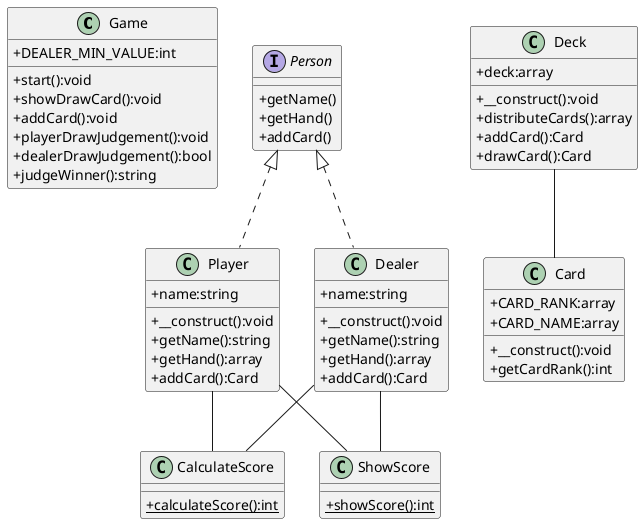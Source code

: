 @startuml
skinparam classAttributeIconSize 0

class Game {
  +DEALER_MIN_VALUE:int
  +start():void
  +showDrawCard():void
  +addCard():void
  +playerDrawJudgement():void
  +dealerDrawJudgement():bool
  +judgeWinner():string
}

interface Person {
  +getName()
  +getHand()
  +addCard()
}

class Player implements Person {
  +name:string
  +__construct():void
  +getName():string
  +getHand():array
  +addCard():Card
}

class Dealer implements Person {
  +name:string
  +__construct():void
  +getName():string
  +getHand():array
  +addCard():Card
}

class Card {
  +CARD_RANK:array
  +CARD_NAME:array
  ' -suit:string
  ' -num:string
  +__construct():void
  +getCardRank():int
  ' +getSuit():string
  ' +getNum():mixed
  ' +getCardName():string
}

class Deck {
  +deck:array
  +__construct():void
  +distributeCards():array
  +addCard():Card
  +drawCard():Card
}

class CalculateScore {
  {static}+calculateScore():int
}

class ShowScore {
  {static}+showScore():int
}

Player -- CalculateScore
Dealer -- CalculateScore
Player -- ShowScore
Dealer -- ShowScore
Deck -- Card

@enduml

